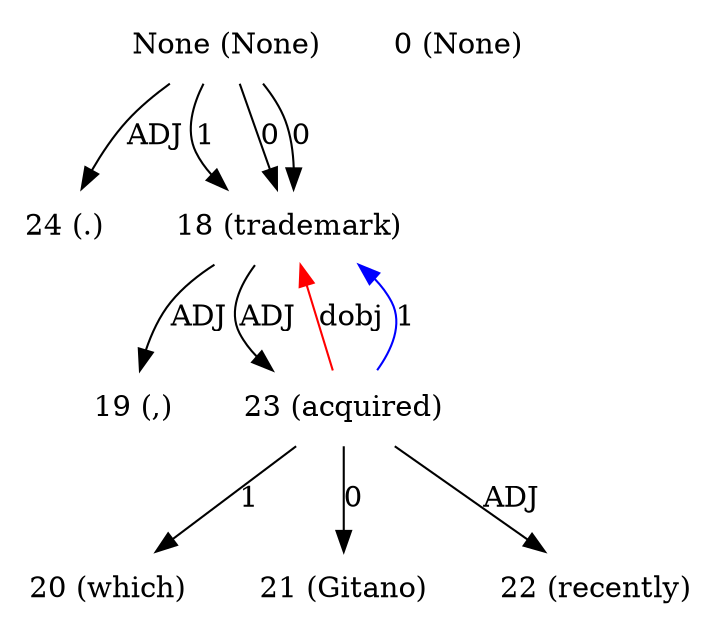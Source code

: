 digraph G{
edge [dir=forward]
node [shape=plaintext]

None [label="None (None)"]
None -> 24 [label="ADJ"]
None [label="None (None)"]
None -> 18 [label="1"]
None [label="None (None)"]
None -> 18 [label="0"]
None [label="None (None)"]
None -> 18 [label="0"]
0 [label="0 (None)"]
18 [label="18 (trademark)"]
18 -> 19 [label="ADJ"]
18 -> 23 [label="ADJ"]
23 -> 18 [label="dobj", color="red"]
19 [label="19 (,)"]
20 [label="20 (which)"]
21 [label="21 (Gitano)"]
22 [label="22 (recently)"]
23 [label="23 (acquired)"]
23 -> 20 [label="1"]
23 -> 18 [label="1", color="blue"]
23 -> 21 [label="0"]
23 -> 22 [label="ADJ"]
24 [label="24 (.)"]
}
